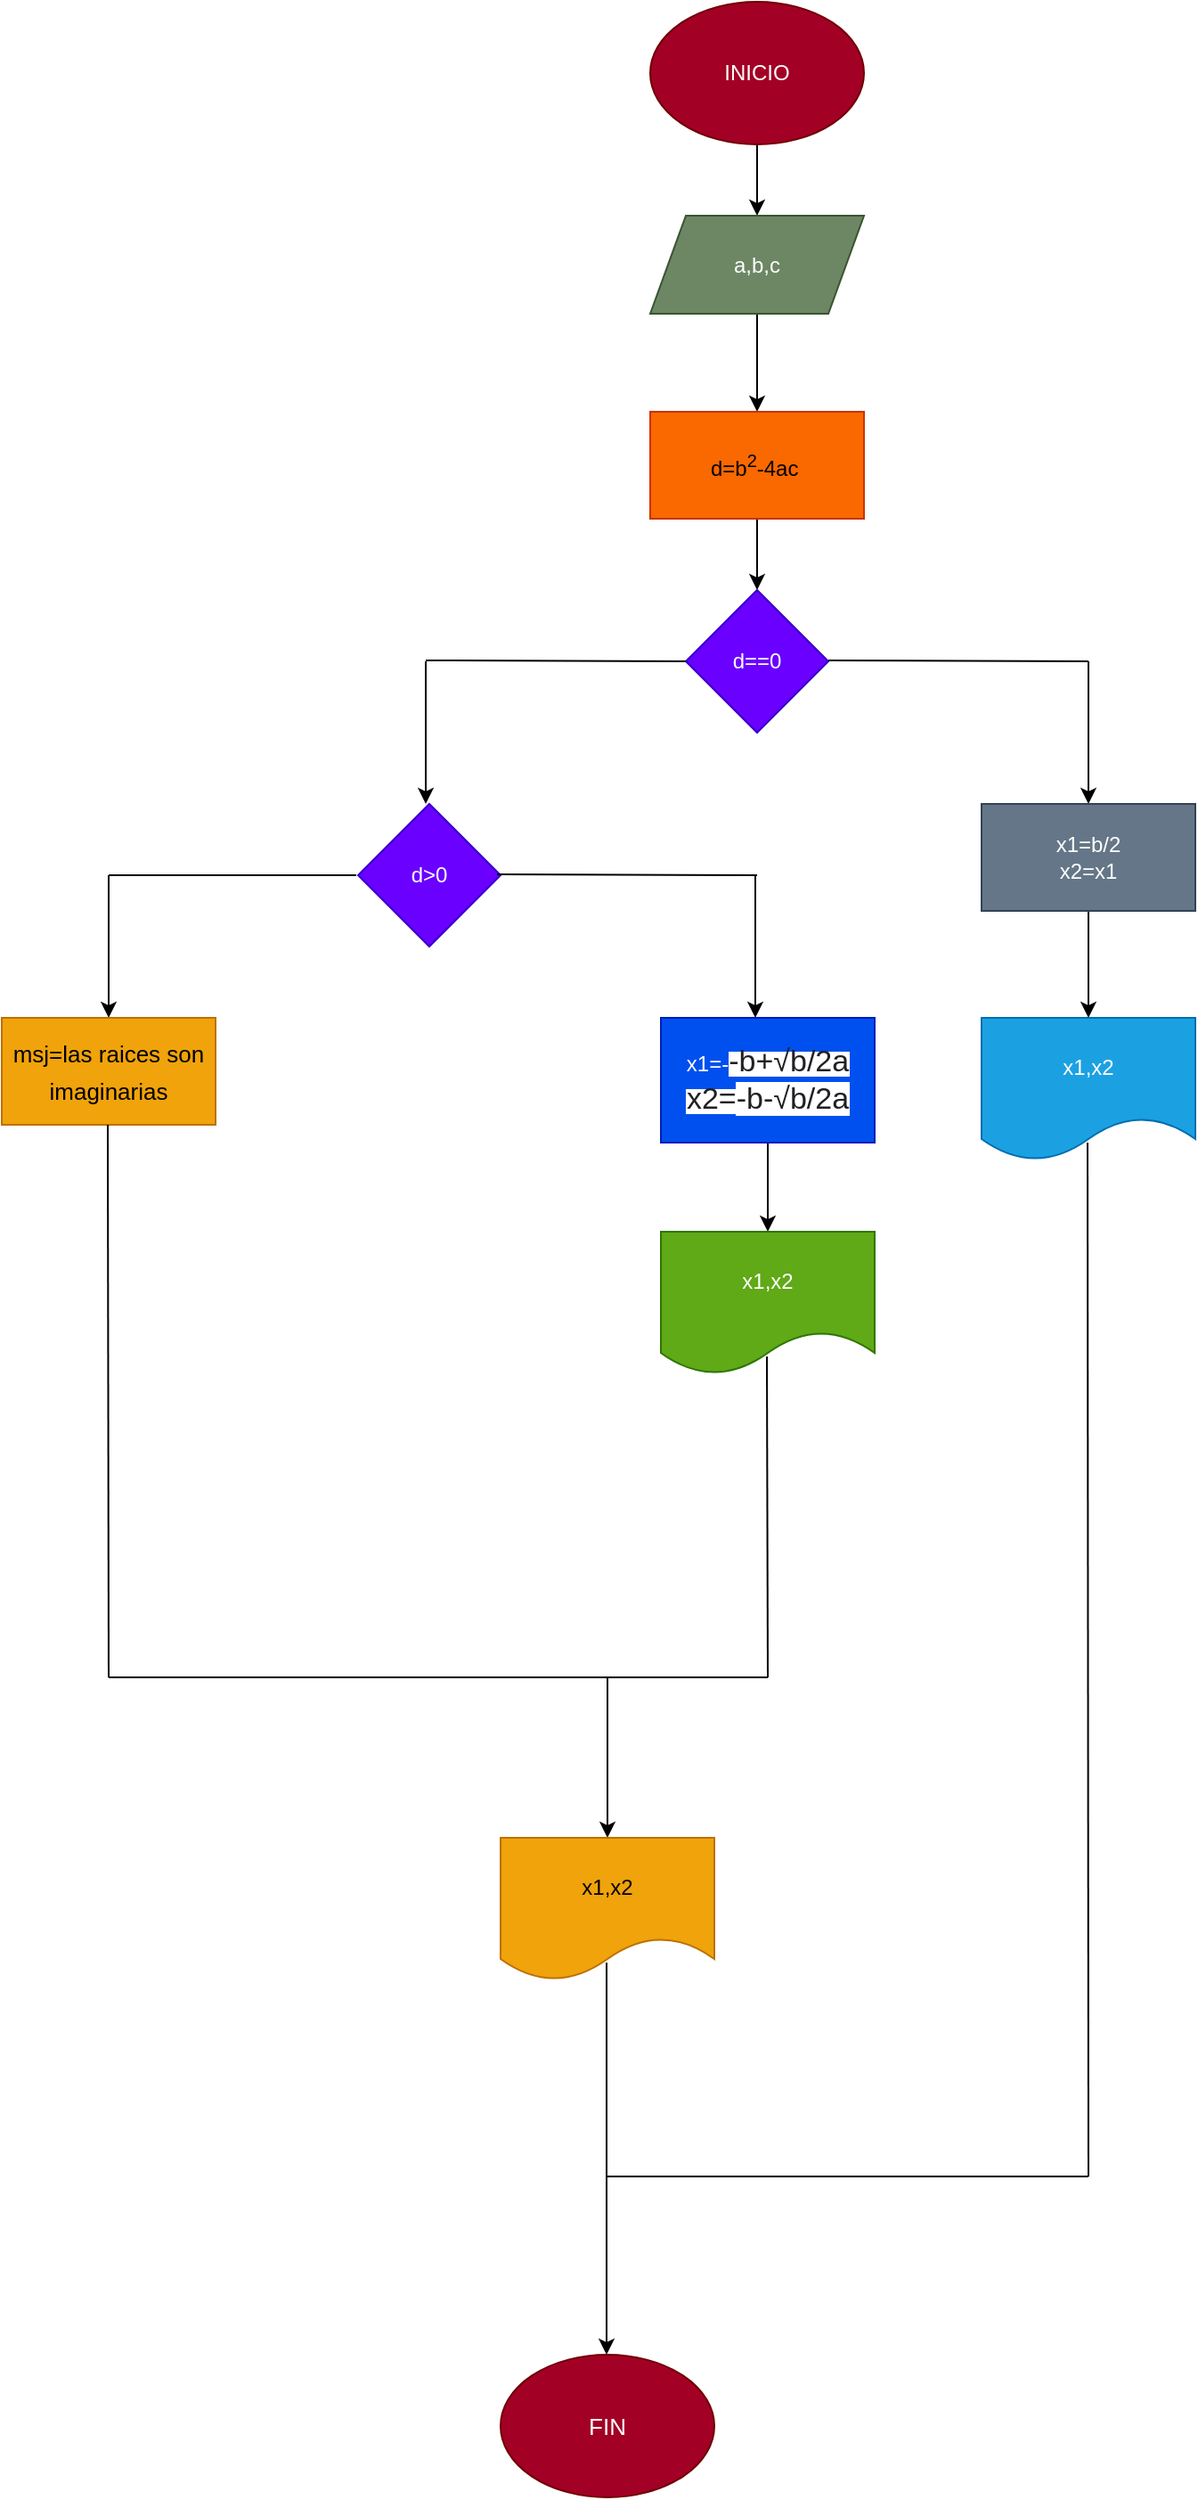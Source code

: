 <mxfile>
    <diagram id="8Jo-asGMvdUeL-M3kcWo" name="Página-1">
        <mxGraphModel dx="658" dy="411" grid="1" gridSize="10" guides="1" tooltips="1" connect="1" arrows="1" fold="1" page="1" pageScale="1" pageWidth="827" pageHeight="1169" math="0" shadow="0">
            <root>
                <mxCell id="0"/>
                <mxCell id="1" parent="0"/>
                <mxCell id="2" value="" style="edgeStyle=none;html=1;" edge="1" parent="1" source="3" target="5">
                    <mxGeometry relative="1" as="geometry"/>
                </mxCell>
                <mxCell id="3" value="INICIO" style="ellipse;whiteSpace=wrap;html=1;fillColor=#a20025;fontColor=#ffffff;strokeColor=#6F0000;" vertex="1" parent="1">
                    <mxGeometry x="804" y="130" width="120" height="80" as="geometry"/>
                </mxCell>
                <mxCell id="4" value="" style="edgeStyle=none;html=1;" edge="1" parent="1" source="5" target="7">
                    <mxGeometry relative="1" as="geometry"/>
                </mxCell>
                <mxCell id="5" value="a,b,c" style="shape=parallelogram;perimeter=parallelogramPerimeter;whiteSpace=wrap;html=1;fixedSize=1;fillColor=#6d8764;fontColor=#ffffff;strokeColor=#3A5431;" vertex="1" parent="1">
                    <mxGeometry x="804" y="250" width="120" height="55" as="geometry"/>
                </mxCell>
                <mxCell id="6" value="" style="edgeStyle=none;html=1;" edge="1" parent="1" source="7" target="8">
                    <mxGeometry relative="1" as="geometry"/>
                </mxCell>
                <mxCell id="7" value="d=b&lt;sup&gt;2&lt;/sup&gt;-4ac&lt;sup&gt;&amp;nbsp;&lt;br&gt;&lt;/sup&gt;" style="rounded=0;whiteSpace=wrap;html=1;align=center;fillColor=#fa6800;fontColor=#000000;strokeColor=#C73500;" vertex="1" parent="1">
                    <mxGeometry x="804" y="360" width="120" height="60" as="geometry"/>
                </mxCell>
                <mxCell id="8" value="d==0" style="rhombus;whiteSpace=wrap;html=1;fillColor=#6a00ff;fontColor=#ffffff;strokeColor=#3700CC;" vertex="1" parent="1">
                    <mxGeometry x="824" y="460" width="80" height="80" as="geometry"/>
                </mxCell>
                <mxCell id="9" value="" style="endArrow=none;html=1;" edge="1" parent="1">
                    <mxGeometry width="50" height="50" relative="1" as="geometry">
                        <mxPoint x="904" y="499.5" as="sourcePoint"/>
                        <mxPoint x="1050" y="500" as="targetPoint"/>
                    </mxGeometry>
                </mxCell>
                <mxCell id="10" value="" style="endArrow=classic;html=1;" edge="1" parent="1">
                    <mxGeometry width="50" height="50" relative="1" as="geometry">
                        <mxPoint x="1050" y="500" as="sourcePoint"/>
                        <mxPoint x="1050" y="580" as="targetPoint"/>
                    </mxGeometry>
                </mxCell>
                <mxCell id="11" value="" style="edgeStyle=none;html=1;" edge="1" parent="1" source="12" target="16">
                    <mxGeometry relative="1" as="geometry"/>
                </mxCell>
                <mxCell id="12" value="x1=b/2&lt;br&gt;x2=x1" style="rounded=0;whiteSpace=wrap;html=1;fillColor=#647687;fontColor=#ffffff;strokeColor=#314354;" vertex="1" parent="1">
                    <mxGeometry x="990" y="580" width="120" height="60" as="geometry"/>
                </mxCell>
                <mxCell id="13" value="" style="endArrow=none;html=1;" edge="1" parent="1">
                    <mxGeometry width="50" height="50" relative="1" as="geometry">
                        <mxPoint x="678" y="499.5" as="sourcePoint"/>
                        <mxPoint x="824" y="500" as="targetPoint"/>
                    </mxGeometry>
                </mxCell>
                <mxCell id="14" value="" style="endArrow=classic;html=1;" edge="1" parent="1">
                    <mxGeometry width="50" height="50" relative="1" as="geometry">
                        <mxPoint x="678" y="500" as="sourcePoint"/>
                        <mxPoint x="678" y="580" as="targetPoint"/>
                    </mxGeometry>
                </mxCell>
                <mxCell id="15" value="d&amp;gt;0" style="rhombus;whiteSpace=wrap;html=1;fillColor=#6a00ff;fontColor=#ffffff;strokeColor=#3700CC;" vertex="1" parent="1">
                    <mxGeometry x="640" y="580" width="80" height="80" as="geometry"/>
                </mxCell>
                <mxCell id="16" value="x1,x2" style="shape=document;whiteSpace=wrap;html=1;boundedLbl=1;fillColor=#1ba1e2;fontColor=#ffffff;strokeColor=#006EAF;" vertex="1" parent="1">
                    <mxGeometry x="990" y="700" width="120" height="80" as="geometry"/>
                </mxCell>
                <mxCell id="17" value="" style="endArrow=none;html=1;" edge="1" parent="1">
                    <mxGeometry width="50" height="50" relative="1" as="geometry">
                        <mxPoint x="718" y="619.5" as="sourcePoint"/>
                        <mxPoint x="864" y="620" as="targetPoint"/>
                    </mxGeometry>
                </mxCell>
                <mxCell id="18" value="" style="endArrow=classic;html=1;" edge="1" parent="1">
                    <mxGeometry width="50" height="50" relative="1" as="geometry">
                        <mxPoint x="863" y="620" as="sourcePoint"/>
                        <mxPoint x="863" y="700" as="targetPoint"/>
                    </mxGeometry>
                </mxCell>
                <mxCell id="19" value="" style="edgeStyle=none;html=1;fontSize=17;" edge="1" parent="1" source="20" target="21">
                    <mxGeometry relative="1" as="geometry"/>
                </mxCell>
                <mxCell id="20" value="x1=-&lt;span style=&quot;color: rgb(32, 33, 36); font-family: &amp;quot;Google Sans&amp;quot;, arial, sans-serif; text-align: left; background-color: rgb(255, 255, 255);&quot;&gt;&lt;font style=&quot;font-size: 17px;&quot;&gt;-b+√b/2a&lt;br&gt;x2=&lt;/font&gt;&lt;/span&gt;&lt;span style=&quot;color: rgb(32, 33, 36); font-family: &amp;quot;Google Sans&amp;quot;, arial, sans-serif; font-size: 17px; text-align: left; background-color: rgb(255, 255, 255);&quot;&gt;-b-√b/2a&lt;/span&gt;&lt;span style=&quot;color: rgb(32, 33, 36); font-family: &amp;quot;Google Sans&amp;quot;, arial, sans-serif; text-align: left; background-color: rgb(255, 255, 255);&quot;&gt;&lt;font style=&quot;font-size: 17px;&quot;&gt;&lt;br&gt;&lt;/font&gt;&lt;/span&gt;" style="rounded=0;whiteSpace=wrap;html=1;fillColor=#0050ef;fontColor=#ffffff;strokeColor=#001DBC;" vertex="1" parent="1">
                    <mxGeometry x="810" y="700" width="120" height="70" as="geometry"/>
                </mxCell>
                <mxCell id="21" value="x1,x2" style="shape=document;whiteSpace=wrap;html=1;boundedLbl=1;fillColor=#60a917;fontColor=#ffffff;strokeColor=#2D7600;" vertex="1" parent="1">
                    <mxGeometry x="810" y="820" width="120" height="80" as="geometry"/>
                </mxCell>
                <mxCell id="22" value="" style="endArrow=none;html=1;" edge="1" parent="1">
                    <mxGeometry width="50" height="50" relative="1" as="geometry">
                        <mxPoint x="500" y="620" as="sourcePoint"/>
                        <mxPoint x="639" y="620" as="targetPoint"/>
                    </mxGeometry>
                </mxCell>
                <mxCell id="23" value="" style="endArrow=classic;html=1;" edge="1" parent="1">
                    <mxGeometry width="50" height="50" relative="1" as="geometry">
                        <mxPoint x="500" y="620" as="sourcePoint"/>
                        <mxPoint x="500" y="700" as="targetPoint"/>
                    </mxGeometry>
                </mxCell>
                <mxCell id="24" value="&lt;font style=&quot;font-size: 13px;&quot;&gt;msj=las raices son imaginarias&lt;/font&gt;" style="rounded=0;whiteSpace=wrap;html=1;fontSize=17;fillColor=#f0a30a;fontColor=#000000;strokeColor=#BD7000;" vertex="1" parent="1">
                    <mxGeometry x="440" y="700" width="120" height="60" as="geometry"/>
                </mxCell>
                <mxCell id="25" value="" style="endArrow=none;html=1;fontSize=13;" edge="1" parent="1">
                    <mxGeometry width="50" height="50" relative="1" as="geometry">
                        <mxPoint x="500" y="1070" as="sourcePoint"/>
                        <mxPoint x="499.5" y="760" as="targetPoint"/>
                    </mxGeometry>
                </mxCell>
                <mxCell id="26" value="" style="endArrow=none;html=1;fontSize=13;" edge="1" parent="1">
                    <mxGeometry width="50" height="50" relative="1" as="geometry">
                        <mxPoint x="870" y="1070" as="sourcePoint"/>
                        <mxPoint x="869.5" y="890" as="targetPoint"/>
                    </mxGeometry>
                </mxCell>
                <mxCell id="27" value="" style="endArrow=none;html=1;fontSize=13;" edge="1" parent="1">
                    <mxGeometry width="50" height="50" relative="1" as="geometry">
                        <mxPoint x="1050" y="1350" as="sourcePoint"/>
                        <mxPoint x="1049.5" y="770" as="targetPoint"/>
                    </mxGeometry>
                </mxCell>
                <mxCell id="28" value="" style="endArrow=none;html=1;fontSize=13;" edge="1" parent="1">
                    <mxGeometry width="50" height="50" relative="1" as="geometry">
                        <mxPoint x="500" y="1070" as="sourcePoint"/>
                        <mxPoint x="870" y="1070" as="targetPoint"/>
                    </mxGeometry>
                </mxCell>
                <mxCell id="29" value="" style="endArrow=classic;html=1;fontSize=13;" edge="1" parent="1">
                    <mxGeometry width="50" height="50" relative="1" as="geometry">
                        <mxPoint x="780" y="1070" as="sourcePoint"/>
                        <mxPoint x="780" y="1160" as="targetPoint"/>
                    </mxGeometry>
                </mxCell>
                <mxCell id="30" value="x1,x2" style="shape=document;whiteSpace=wrap;html=1;boundedLbl=1;fillColor=#f0a30a;fontColor=#000000;strokeColor=#BD7000;" vertex="1" parent="1">
                    <mxGeometry x="720" y="1160" width="120" height="80" as="geometry"/>
                </mxCell>
                <mxCell id="31" value="" style="endArrow=classic;html=1;fontSize=13;" edge="1" parent="1">
                    <mxGeometry width="50" height="50" relative="1" as="geometry">
                        <mxPoint x="779.5" y="1230" as="sourcePoint"/>
                        <mxPoint x="779.5" y="1450" as="targetPoint"/>
                    </mxGeometry>
                </mxCell>
                <mxCell id="32" value="FIN" style="ellipse;whiteSpace=wrap;html=1;fontSize=13;fillColor=#a20025;fontColor=#ffffff;strokeColor=#6F0000;" vertex="1" parent="1">
                    <mxGeometry x="720" y="1450" width="120" height="80" as="geometry"/>
                </mxCell>
                <mxCell id="33" value="" style="endArrow=none;html=1;fontSize=13;" edge="1" parent="1">
                    <mxGeometry width="50" height="50" relative="1" as="geometry">
                        <mxPoint x="780" y="1350" as="sourcePoint"/>
                        <mxPoint x="1050" y="1350" as="targetPoint"/>
                    </mxGeometry>
                </mxCell>
            </root>
        </mxGraphModel>
    </diagram>
</mxfile>